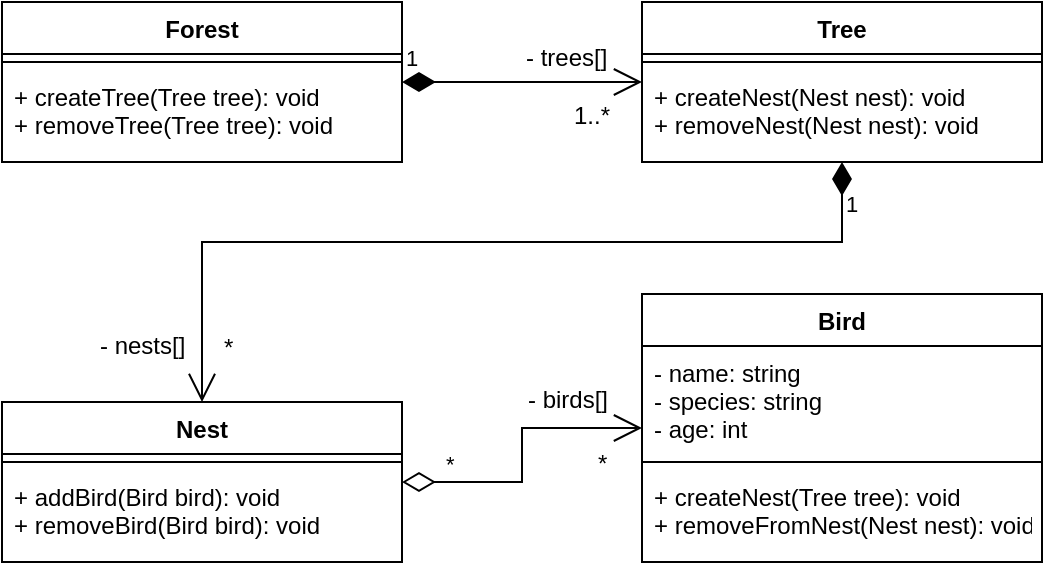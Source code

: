 <mxfile version="20.6.0" type="device"><diagram id="n85FyOPYKqoktqsj24cF" name="Page-1"><mxGraphModel dx="943" dy="547" grid="1" gridSize="10" guides="1" tooltips="1" connect="1" arrows="1" fold="1" page="1" pageScale="1" pageWidth="850" pageHeight="1100" math="0" shadow="0"><root><mxCell id="0"/><mxCell id="1" parent="0"/><mxCell id="yKuk0dM_xOjmocs_u7iA-1" value="Forest" style="swimlane;fontStyle=1;align=center;verticalAlign=top;childLayout=stackLayout;horizontal=1;startSize=26;horizontalStack=0;resizeParent=1;resizeParentMax=0;resizeLast=0;collapsible=1;marginBottom=0;" vertex="1" parent="1"><mxGeometry x="40" y="40" width="200" height="80" as="geometry"/></mxCell><mxCell id="yKuk0dM_xOjmocs_u7iA-3" value="" style="line;strokeWidth=1;fillColor=none;align=left;verticalAlign=middle;spacingTop=-1;spacingLeft=3;spacingRight=3;rotatable=0;labelPosition=right;points=[];portConstraint=eastwest;strokeColor=inherit;" vertex="1" parent="yKuk0dM_xOjmocs_u7iA-1"><mxGeometry y="26" width="200" height="8" as="geometry"/></mxCell><mxCell id="yKuk0dM_xOjmocs_u7iA-4" value="+ createTree(Tree tree): void&#xA;+ removeTree(Tree tree): void&#xA;" style="text;strokeColor=none;fillColor=none;align=left;verticalAlign=top;spacingLeft=4;spacingRight=4;overflow=hidden;rotatable=0;points=[[0,0.5],[1,0.5]];portConstraint=eastwest;" vertex="1" parent="yKuk0dM_xOjmocs_u7iA-1"><mxGeometry y="34" width="200" height="46" as="geometry"/></mxCell><mxCell id="yKuk0dM_xOjmocs_u7iA-5" value="Tree" style="swimlane;fontStyle=1;align=center;verticalAlign=top;childLayout=stackLayout;horizontal=1;startSize=26;horizontalStack=0;resizeParent=1;resizeParentMax=0;resizeLast=0;collapsible=1;marginBottom=0;" vertex="1" parent="1"><mxGeometry x="360" y="40" width="200" height="80" as="geometry"/></mxCell><mxCell id="yKuk0dM_xOjmocs_u7iA-6" value="" style="line;strokeWidth=1;fillColor=none;align=left;verticalAlign=middle;spacingTop=-1;spacingLeft=3;spacingRight=3;rotatable=0;labelPosition=right;points=[];portConstraint=eastwest;strokeColor=inherit;" vertex="1" parent="yKuk0dM_xOjmocs_u7iA-5"><mxGeometry y="26" width="200" height="8" as="geometry"/></mxCell><mxCell id="yKuk0dM_xOjmocs_u7iA-7" value="+ createNest(Nest nest): void&#xA;+ removeNest(Nest nest): void&#xA;" style="text;strokeColor=none;fillColor=none;align=left;verticalAlign=top;spacingLeft=4;spacingRight=4;overflow=hidden;rotatable=0;points=[[0,0.5],[1,0.5]];portConstraint=eastwest;" vertex="1" parent="yKuk0dM_xOjmocs_u7iA-5"><mxGeometry y="34" width="200" height="46" as="geometry"/></mxCell><mxCell id="yKuk0dM_xOjmocs_u7iA-8" value="Nest" style="swimlane;fontStyle=1;align=center;verticalAlign=top;childLayout=stackLayout;horizontal=1;startSize=26;horizontalStack=0;resizeParent=1;resizeParentMax=0;resizeLast=0;collapsible=1;marginBottom=0;" vertex="1" parent="1"><mxGeometry x="40" y="240" width="200" height="80" as="geometry"/></mxCell><mxCell id="yKuk0dM_xOjmocs_u7iA-9" value="" style="line;strokeWidth=1;fillColor=none;align=left;verticalAlign=middle;spacingTop=-1;spacingLeft=3;spacingRight=3;rotatable=0;labelPosition=right;points=[];portConstraint=eastwest;strokeColor=inherit;" vertex="1" parent="yKuk0dM_xOjmocs_u7iA-8"><mxGeometry y="26" width="200" height="8" as="geometry"/></mxCell><mxCell id="yKuk0dM_xOjmocs_u7iA-10" value="+ addBird(Bird bird): void&#xA;+ removeBird(Bird bird): void&#xA;" style="text;strokeColor=none;fillColor=none;align=left;verticalAlign=top;spacingLeft=4;spacingRight=4;overflow=hidden;rotatable=0;points=[[0,0.5],[1,0.5]];portConstraint=eastwest;" vertex="1" parent="yKuk0dM_xOjmocs_u7iA-8"><mxGeometry y="34" width="200" height="46" as="geometry"/></mxCell><mxCell id="yKuk0dM_xOjmocs_u7iA-11" value="Bird" style="swimlane;fontStyle=1;align=center;verticalAlign=top;childLayout=stackLayout;horizontal=1;startSize=26;horizontalStack=0;resizeParent=1;resizeParentMax=0;resizeLast=0;collapsible=1;marginBottom=0;" vertex="1" parent="1"><mxGeometry x="360" y="186" width="200" height="134" as="geometry"/></mxCell><mxCell id="yKuk0dM_xOjmocs_u7iA-14" value="- name: string&#xA;- species: string&#xA;- age: int&#xA;" style="text;strokeColor=none;fillColor=none;align=left;verticalAlign=top;spacingLeft=4;spacingRight=4;overflow=hidden;rotatable=0;points=[[0,0.5],[1,0.5]];portConstraint=eastwest;" vertex="1" parent="yKuk0dM_xOjmocs_u7iA-11"><mxGeometry y="26" width="200" height="54" as="geometry"/></mxCell><mxCell id="yKuk0dM_xOjmocs_u7iA-12" value="" style="line;strokeWidth=1;fillColor=none;align=left;verticalAlign=middle;spacingTop=-1;spacingLeft=3;spacingRight=3;rotatable=0;labelPosition=right;points=[];portConstraint=eastwest;strokeColor=inherit;" vertex="1" parent="yKuk0dM_xOjmocs_u7iA-11"><mxGeometry y="80" width="200" height="8" as="geometry"/></mxCell><mxCell id="yKuk0dM_xOjmocs_u7iA-13" value="+ createNest(Tree tree): void&#xA;+ removeFromNest(Nest nest): void&#xA;" style="text;strokeColor=none;fillColor=none;align=left;verticalAlign=top;spacingLeft=4;spacingRight=4;overflow=hidden;rotatable=0;points=[[0,0.5],[1,0.5]];portConstraint=eastwest;" vertex="1" parent="yKuk0dM_xOjmocs_u7iA-11"><mxGeometry y="88" width="200" height="46" as="geometry"/></mxCell><mxCell id="yKuk0dM_xOjmocs_u7iA-15" value="1" style="endArrow=open;html=1;endSize=12;startArrow=diamondThin;startSize=14;startFill=1;edgeStyle=orthogonalEdgeStyle;align=left;verticalAlign=bottom;rounded=0;" edge="1" parent="1" source="yKuk0dM_xOjmocs_u7iA-1" target="yKuk0dM_xOjmocs_u7iA-5"><mxGeometry x="-1" y="3" relative="1" as="geometry"><mxPoint x="200" y="200" as="sourcePoint"/><mxPoint x="360" y="200" as="targetPoint"/></mxGeometry></mxCell><mxCell id="yKuk0dM_xOjmocs_u7iA-16" value="- trees[]" style="text;strokeColor=none;fillColor=none;align=left;verticalAlign=top;spacingLeft=4;spacingRight=4;overflow=hidden;rotatable=0;points=[[0,0.5],[1,0.5]];portConstraint=eastwest;" vertex="1" parent="1"><mxGeometry x="296" y="54" width="60" height="26" as="geometry"/></mxCell><mxCell id="yKuk0dM_xOjmocs_u7iA-17" value="1" style="endArrow=open;html=1;endSize=12;startArrow=diamondThin;startSize=14;startFill=1;edgeStyle=orthogonalEdgeStyle;align=left;verticalAlign=bottom;rounded=0;" edge="1" parent="1" source="yKuk0dM_xOjmocs_u7iA-5" target="yKuk0dM_xOjmocs_u7iA-8"><mxGeometry x="-0.864" relative="1" as="geometry"><mxPoint x="200" y="200" as="sourcePoint"/><mxPoint x="360" y="200" as="targetPoint"/><Array as="points"><mxPoint x="460" y="160"/><mxPoint x="140" y="160"/></Array><mxPoint as="offset"/></mxGeometry></mxCell><mxCell id="yKuk0dM_xOjmocs_u7iA-18" value="- nests[]" style="text;strokeColor=none;fillColor=none;align=left;verticalAlign=top;spacingLeft=4;spacingRight=4;overflow=hidden;rotatable=0;points=[[0,0.5],[1,0.5]];portConstraint=eastwest;" vertex="1" parent="1"><mxGeometry x="83" y="198" width="60" height="26" as="geometry"/></mxCell><mxCell id="yKuk0dM_xOjmocs_u7iA-19" value="*" style="endArrow=open;html=1;endSize=12;startArrow=diamondThin;startSize=14;startFill=0;edgeStyle=orthogonalEdgeStyle;align=left;verticalAlign=bottom;rounded=0;" edge="1" parent="1" source="yKuk0dM_xOjmocs_u7iA-8" target="yKuk0dM_xOjmocs_u7iA-11"><mxGeometry x="-0.728" relative="1" as="geometry"><mxPoint x="200" y="200" as="sourcePoint"/><mxPoint x="360" y="200" as="targetPoint"/><mxPoint as="offset"/></mxGeometry></mxCell><mxCell id="yKuk0dM_xOjmocs_u7iA-20" value="- birds[]" style="text;strokeColor=none;fillColor=none;align=left;verticalAlign=top;spacingLeft=4;spacingRight=4;overflow=hidden;rotatable=0;points=[[0,0.5],[1,0.5]];portConstraint=eastwest;" vertex="1" parent="1"><mxGeometry x="297" y="225" width="60" height="26" as="geometry"/></mxCell><mxCell id="yKuk0dM_xOjmocs_u7iA-21" value="1..*" style="text;strokeColor=none;fillColor=none;align=left;verticalAlign=top;spacingLeft=4;spacingRight=4;overflow=hidden;rotatable=0;points=[[0,0.5],[1,0.5]];portConstraint=eastwest;" vertex="1" parent="1"><mxGeometry x="320" y="83" width="30" height="26" as="geometry"/></mxCell><mxCell id="yKuk0dM_xOjmocs_u7iA-22" value="*" style="text;strokeColor=none;fillColor=none;align=left;verticalAlign=top;spacingLeft=4;spacingRight=4;overflow=hidden;rotatable=0;points=[[0,0.5],[1,0.5]];portConstraint=eastwest;" vertex="1" parent="1"><mxGeometry x="145" y="199" width="25" height="26" as="geometry"/></mxCell><mxCell id="yKuk0dM_xOjmocs_u7iA-24" value="*" style="text;strokeColor=none;fillColor=none;align=left;verticalAlign=top;spacingLeft=4;spacingRight=4;overflow=hidden;rotatable=0;points=[[0,0.5],[1,0.5]];portConstraint=eastwest;" vertex="1" parent="1"><mxGeometry x="332" y="257" width="20" height="26" as="geometry"/></mxCell></root></mxGraphModel></diagram></mxfile>